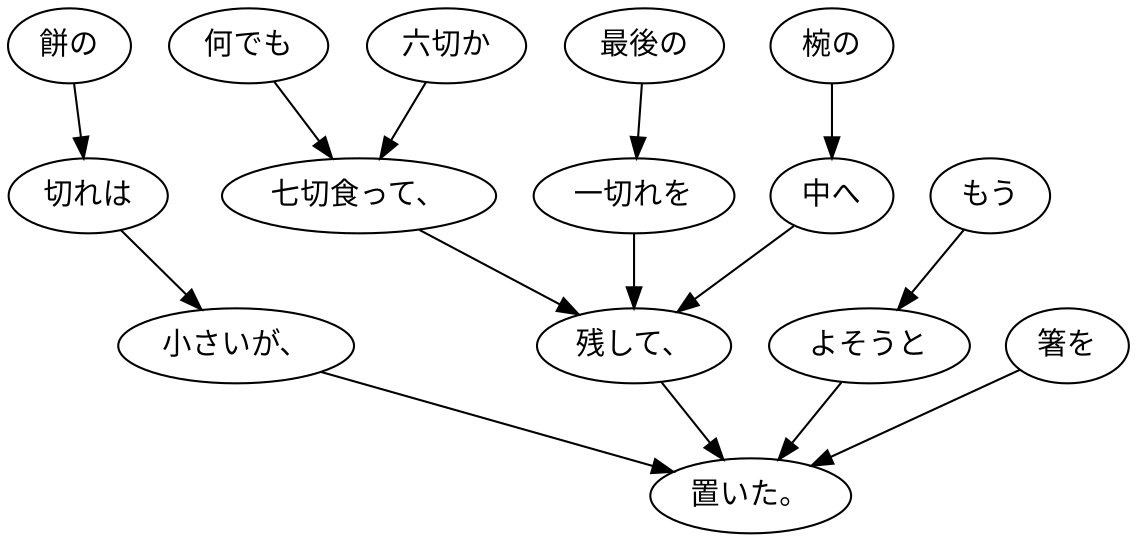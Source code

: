 digraph graph458 {
	node0 [label="餅の"];
	node1 [label="切れは"];
	node2 [label="小さいが、"];
	node3 [label="何でも"];
	node4 [label="六切か"];
	node5 [label="七切食って、"];
	node6 [label="最後の"];
	node7 [label="一切れを"];
	node8 [label="椀の"];
	node9 [label="中へ"];
	node10 [label="残して、"];
	node11 [label="もう"];
	node12 [label="よそうと"];
	node13 [label="箸を"];
	node14 [label="置いた。"];
	node0 -> node1;
	node1 -> node2;
	node2 -> node14;
	node3 -> node5;
	node4 -> node5;
	node5 -> node10;
	node6 -> node7;
	node7 -> node10;
	node8 -> node9;
	node9 -> node10;
	node10 -> node14;
	node11 -> node12;
	node12 -> node14;
	node13 -> node14;
}
